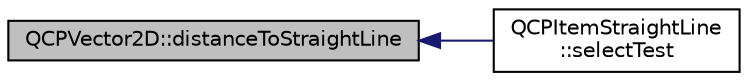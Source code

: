 digraph "QCPVector2D::distanceToStraightLine"
{
  edge [fontname="Helvetica",fontsize="10",labelfontname="Helvetica",labelfontsize="10"];
  node [fontname="Helvetica",fontsize="10",shape=record];
  rankdir="LR";
  Node56 [label="QCPVector2D::distanceToStraightLine",height=0.2,width=0.4,color="black", fillcolor="grey75", style="filled", fontcolor="black"];
  Node56 -> Node57 [dir="back",color="midnightblue",fontsize="10",style="solid",fontname="Helvetica"];
  Node57 [label="QCPItemStraightLine\l::selectTest",height=0.2,width=0.4,color="black", fillcolor="white", style="filled",URL="$class_q_c_p_item_straight_line.html#a2e36c9d4dcc3aeda78a5584f790e39e3"];
}
